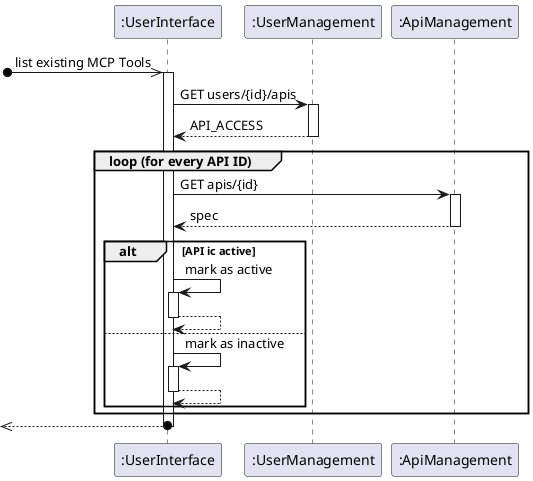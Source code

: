 @startuml
participant UI as ":UserInterface"
participant UserManagement as ":UserManagement"
participant ApiManagement as ":ApiManagement"

[o->> UI: list existing MCP Tools
activate UI
UI -> UserManagement: GET users/{id}/apis
activate UserManagement
return API_ACCESS

group loop (for every API ID)
UI -> ApiManagement: GET apis/{id}
activate ApiManagement
return spec

alt API ic active
UI -> UI: mark as active
activate UI
return
else
UI -> UI: mark as inactive
activate UI
return
end

end

return
@enduml